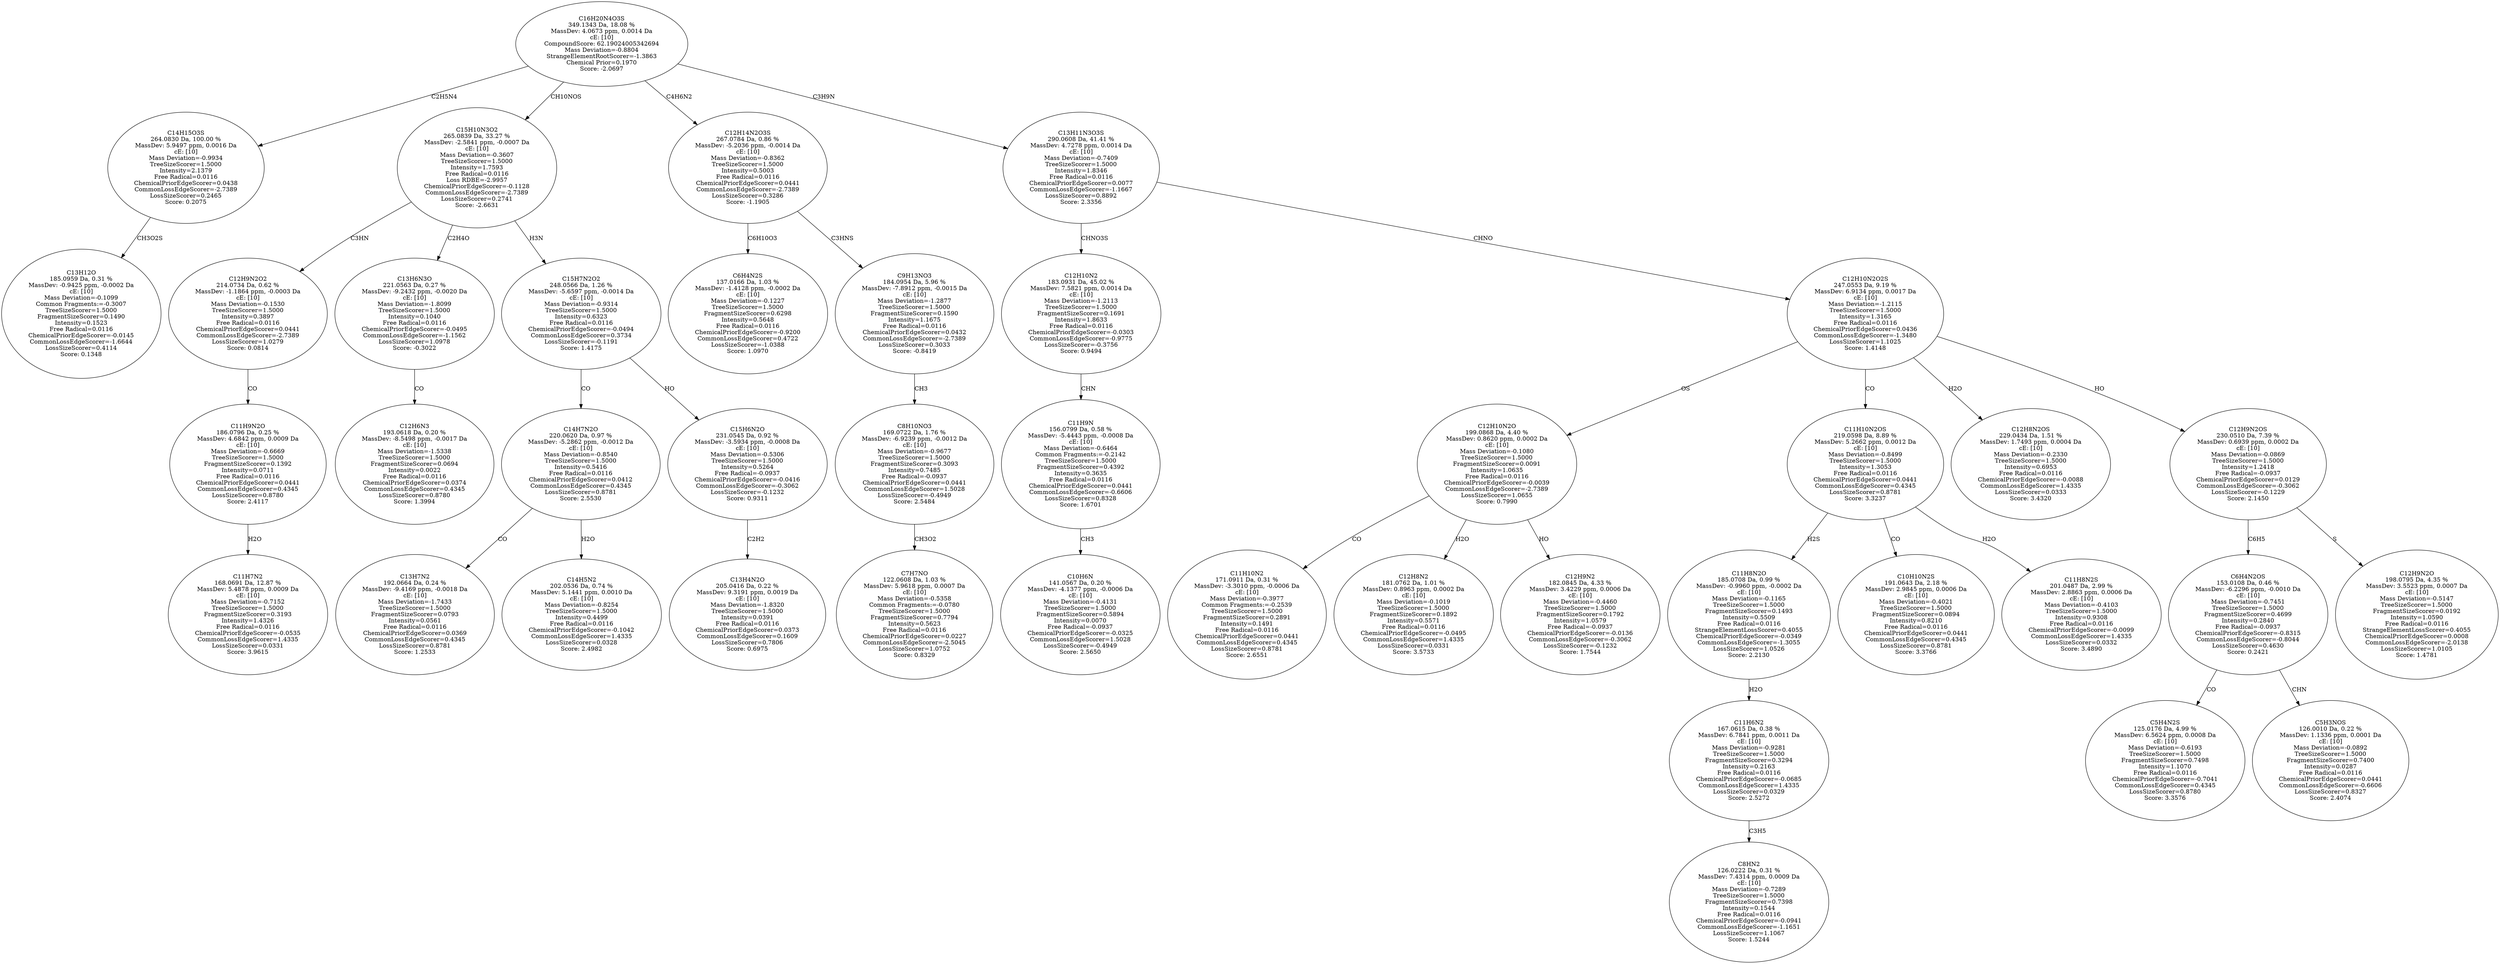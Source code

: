 strict digraph {
v1 [label="C13H12O\n185.0959 Da, 0.31 %\nMassDev: -0.9425 ppm, -0.0002 Da\ncE: [10]\nMass Deviation=-0.1099\nCommon Fragments:=-0.3007\nTreeSizeScorer=1.5000\nFragmentSizeScorer=0.1490\nIntensity=0.1523\nFree Radical=0.0116\nChemicalPriorEdgeScorer=-0.0145\nCommonLossEdgeScorer=-1.6644\nLossSizeScorer=0.4114\nScore: 0.1348"];
v2 [label="C14H15O3S\n264.0830 Da, 100.00 %\nMassDev: 5.9497 ppm, 0.0016 Da\ncE: [10]\nMass Deviation=-0.9934\nTreeSizeScorer=1.5000\nIntensity=2.1379\nFree Radical=0.0116\nChemicalPriorEdgeScorer=0.0438\nCommonLossEdgeScorer=-2.7389\nLossSizeScorer=0.2465\nScore: 0.2075"];
v3 [label="C11H7N2\n168.0691 Da, 12.87 %\nMassDev: 5.4878 ppm, 0.0009 Da\ncE: [10]\nMass Deviation=-0.7152\nTreeSizeScorer=1.5000\nFragmentSizeScorer=0.3193\nIntensity=1.4326\nFree Radical=0.0116\nChemicalPriorEdgeScorer=-0.0535\nCommonLossEdgeScorer=1.4335\nLossSizeScorer=0.0331\nScore: 3.9615"];
v4 [label="C11H9N2O\n186.0796 Da, 0.25 %\nMassDev: 4.6842 ppm, 0.0009 Da\ncE: [10]\nMass Deviation=-0.6669\nTreeSizeScorer=1.5000\nFragmentSizeScorer=0.1392\nIntensity=0.0711\nFree Radical=0.0116\nChemicalPriorEdgeScorer=0.0441\nCommonLossEdgeScorer=0.4345\nLossSizeScorer=0.8780\nScore: 2.4117"];
v5 [label="C12H9N2O2\n214.0734 Da, 0.62 %\nMassDev: -1.1864 ppm, -0.0003 Da\ncE: [10]\nMass Deviation=-0.1530\nTreeSizeScorer=1.5000\nIntensity=0.3897\nFree Radical=0.0116\nChemicalPriorEdgeScorer=0.0441\nCommonLossEdgeScorer=-2.7389\nLossSizeScorer=1.0279\nScore: 0.0814"];
v6 [label="C12H6N3\n193.0618 Da, 0.20 %\nMassDev: -8.5498 ppm, -0.0017 Da\ncE: [10]\nMass Deviation=-1.5338\nTreeSizeScorer=1.5000\nFragmentSizeScorer=0.0694\nIntensity=0.0022\nFree Radical=0.0116\nChemicalPriorEdgeScorer=0.0374\nCommonLossEdgeScorer=0.4345\nLossSizeScorer=0.8780\nScore: 1.3994"];
v7 [label="C13H6N3O\n221.0563 Da, 0.27 %\nMassDev: -9.2432 ppm, -0.0020 Da\ncE: [10]\nMass Deviation=-1.8099\nTreeSizeScorer=1.5000\nIntensity=0.1040\nFree Radical=0.0116\nChemicalPriorEdgeScorer=-0.0495\nCommonLossEdgeScorer=-1.1562\nLossSizeScorer=1.0978\nScore: -0.3022"];
v8 [label="C13H7N2\n192.0664 Da, 0.24 %\nMassDev: -9.4169 ppm, -0.0018 Da\ncE: [10]\nMass Deviation=-1.7433\nTreeSizeScorer=1.5000\nFragmentSizeScorer=0.0793\nIntensity=0.0561\nFree Radical=0.0116\nChemicalPriorEdgeScorer=0.0369\nCommonLossEdgeScorer=0.4345\nLossSizeScorer=0.8781\nScore: 1.2533"];
v9 [label="C14H5N2\n202.0536 Da, 0.74 %\nMassDev: 5.1441 ppm, 0.0010 Da\ncE: [10]\nMass Deviation=-0.8254\nTreeSizeScorer=1.5000\nIntensity=0.4499\nFree Radical=0.0116\nChemicalPriorEdgeScorer=-0.1042\nCommonLossEdgeScorer=1.4335\nLossSizeScorer=0.0328\nScore: 2.4982"];
v10 [label="C14H7N2O\n220.0620 Da, 0.97 %\nMassDev: -5.2862 ppm, -0.0012 Da\ncE: [10]\nMass Deviation=-0.8540\nTreeSizeScorer=1.5000\nIntensity=0.5416\nFree Radical=0.0116\nChemicalPriorEdgeScorer=0.0412\nCommonLossEdgeScorer=0.4345\nLossSizeScorer=0.8781\nScore: 2.5530"];
v11 [label="C13H4N2O\n205.0416 Da, 0.22 %\nMassDev: 9.3191 ppm, 0.0019 Da\ncE: [10]\nMass Deviation=-1.8320\nTreeSizeScorer=1.5000\nIntensity=0.0391\nFree Radical=0.0116\nChemicalPriorEdgeScorer=0.0373\nCommonLossEdgeScorer=0.1609\nLossSizeScorer=0.7806\nScore: 0.6975"];
v12 [label="C15H6N2O\n231.0545 Da, 0.92 %\nMassDev: -3.5934 ppm, -0.0008 Da\ncE: [10]\nMass Deviation=-0.5306\nTreeSizeScorer=1.5000\nIntensity=0.5264\nFree Radical=-0.0937\nChemicalPriorEdgeScorer=-0.0416\nCommonLossEdgeScorer=-0.3062\nLossSizeScorer=-0.1232\nScore: 0.9311"];
v13 [label="C15H7N2O2\n248.0566 Da, 1.26 %\nMassDev: -5.6597 ppm, -0.0014 Da\ncE: [10]\nMass Deviation=-0.9314\nTreeSizeScorer=1.5000\nIntensity=0.6323\nFree Radical=0.0116\nChemicalPriorEdgeScorer=-0.0494\nCommonLossEdgeScorer=0.3734\nLossSizeScorer=-0.1191\nScore: 1.4175"];
v14 [label="C15H10N3O2\n265.0839 Da, 33.27 %\nMassDev: -2.5841 ppm, -0.0007 Da\ncE: [10]\nMass Deviation=-0.3607\nTreeSizeScorer=1.5000\nIntensity=1.7593\nFree Radical=0.0116\nLoss RDBE=-2.9957\nChemicalPriorEdgeScorer=-0.1128\nCommonLossEdgeScorer=-2.7389\nLossSizeScorer=0.2741\nScore: -2.6631"];
v15 [label="C6H4N2S\n137.0166 Da, 1.03 %\nMassDev: -1.4128 ppm, -0.0002 Da\ncE: [10]\nMass Deviation=-0.1227\nTreeSizeScorer=1.5000\nFragmentSizeScorer=0.6298\nIntensity=0.5648\nFree Radical=0.0116\nChemicalPriorEdgeScorer=-0.9200\nCommonLossEdgeScorer=0.4722\nLossSizeScorer=-1.0388\nScore: 1.0970"];
v16 [label="C7H7NO\n122.0608 Da, 1.03 %\nMassDev: 5.9618 ppm, 0.0007 Da\ncE: [10]\nMass Deviation=-0.5358\nCommon Fragments:=-0.0780\nTreeSizeScorer=1.5000\nFragmentSizeScorer=0.7794\nIntensity=0.5623\nFree Radical=0.0116\nChemicalPriorEdgeScorer=0.0227\nCommonLossEdgeScorer=-2.5045\nLossSizeScorer=1.0752\nScore: 0.8329"];
v17 [label="C8H10NO3\n169.0722 Da, 1.76 %\nMassDev: -6.9239 ppm, -0.0012 Da\ncE: [10]\nMass Deviation=-0.9677\nTreeSizeScorer=1.5000\nFragmentSizeScorer=0.3093\nIntensity=0.7485\nFree Radical=-0.0937\nChemicalPriorEdgeScorer=0.0441\nCommonLossEdgeScorer=1.5028\nLossSizeScorer=-0.4949\nScore: 2.5484"];
v18 [label="C9H13NO3\n184.0954 Da, 5.96 %\nMassDev: -7.8912 ppm, -0.0015 Da\ncE: [10]\nMass Deviation=-1.2877\nTreeSizeScorer=1.5000\nFragmentSizeScorer=0.1590\nIntensity=1.1675\nFree Radical=0.0116\nChemicalPriorEdgeScorer=0.0432\nCommonLossEdgeScorer=-2.7389\nLossSizeScorer=0.3033\nScore: -0.8419"];
v19 [label="C12H14N2O3S\n267.0784 Da, 0.86 %\nMassDev: -5.2036 ppm, -0.0014 Da\ncE: [10]\nMass Deviation=-0.8362\nTreeSizeScorer=1.5000\nIntensity=0.5003\nFree Radical=0.0116\nChemicalPriorEdgeScorer=0.0441\nCommonLossEdgeScorer=-2.7389\nLossSizeScorer=0.3286\nScore: -1.1905"];
v20 [label="C10H6N\n141.0567 Da, 0.20 %\nMassDev: -4.1377 ppm, -0.0006 Da\ncE: [10]\nMass Deviation=-0.4131\nTreeSizeScorer=1.5000\nFragmentSizeScorer=0.5894\nIntensity=0.0070\nFree Radical=-0.0937\nChemicalPriorEdgeScorer=-0.0325\nCommonLossEdgeScorer=1.5028\nLossSizeScorer=-0.4949\nScore: 2.5650"];
v21 [label="C11H9N\n156.0799 Da, 0.58 %\nMassDev: -5.4443 ppm, -0.0008 Da\ncE: [10]\nMass Deviation=-0.6464\nCommon Fragments:=-0.2142\nTreeSizeScorer=1.5000\nFragmentSizeScorer=0.4392\nIntensity=0.3635\nFree Radical=0.0116\nChemicalPriorEdgeScorer=0.0441\nCommonLossEdgeScorer=-0.6606\nLossSizeScorer=0.8328\nScore: 1.6701"];
v22 [label="C12H10N2\n183.0931 Da, 45.02 %\nMassDev: 7.5821 ppm, 0.0014 Da\ncE: [10]\nMass Deviation=-1.2113\nTreeSizeScorer=1.5000\nFragmentSizeScorer=0.1691\nIntensity=1.8633\nFree Radical=0.0116\nChemicalPriorEdgeScorer=-0.0303\nCommonLossEdgeScorer=-0.9775\nLossSizeScorer=-0.3756\nScore: 0.9494"];
v23 [label="C11H10N2\n171.0911 Da, 0.31 %\nMassDev: -3.3010 ppm, -0.0006 Da\ncE: [10]\nMass Deviation=-0.3977\nCommon Fragments:=-0.2539\nTreeSizeScorer=1.5000\nFragmentSizeScorer=0.2891\nIntensity=0.1491\nFree Radical=0.0116\nChemicalPriorEdgeScorer=0.0441\nCommonLossEdgeScorer=0.4345\nLossSizeScorer=0.8781\nScore: 2.6551"];
v24 [label="C12H8N2\n181.0762 Da, 1.01 %\nMassDev: 0.8963 ppm, 0.0002 Da\ncE: [10]\nMass Deviation=-0.1019\nTreeSizeScorer=1.5000\nFragmentSizeScorer=0.1892\nIntensity=0.5571\nFree Radical=0.0116\nChemicalPriorEdgeScorer=-0.0495\nCommonLossEdgeScorer=1.4335\nLossSizeScorer=0.0331\nScore: 3.5733"];
v25 [label="C12H9N2\n182.0845 Da, 4.33 %\nMassDev: 3.4229 ppm, 0.0006 Da\ncE: [10]\nMass Deviation=-0.4460\nTreeSizeScorer=1.5000\nFragmentSizeScorer=0.1792\nIntensity=1.0579\nFree Radical=-0.0937\nChemicalPriorEdgeScorer=-0.0136\nCommonLossEdgeScorer=-0.3062\nLossSizeScorer=-0.1232\nScore: 1.7544"];
v26 [label="C12H10N2O\n199.0868 Da, 4.40 %\nMassDev: 0.8620 ppm, 0.0002 Da\ncE: [10]\nMass Deviation=-0.1080\nTreeSizeScorer=1.5000\nFragmentSizeScorer=0.0091\nIntensity=1.0635\nFree Radical=0.0116\nChemicalPriorEdgeScorer=-0.0039\nCommonLossEdgeScorer=-2.7389\nLossSizeScorer=1.0655\nScore: 0.7990"];
v27 [label="C8HN2\n126.0222 Da, 0.31 %\nMassDev: 7.4314 ppm, 0.0009 Da\ncE: [10]\nMass Deviation=-0.7289\nTreeSizeScorer=1.5000\nFragmentSizeScorer=0.7398\nIntensity=0.1544\nFree Radical=0.0116\nChemicalPriorEdgeScorer=-0.0941\nCommonLossEdgeScorer=-1.1651\nLossSizeScorer=1.1067\nScore: 1.5244"];
v28 [label="C11H6N2\n167.0615 Da, 0.38 %\nMassDev: 6.7841 ppm, 0.0011 Da\ncE: [10]\nMass Deviation=-0.9281\nTreeSizeScorer=1.5000\nFragmentSizeScorer=0.3294\nIntensity=0.2163\nFree Radical=0.0116\nChemicalPriorEdgeScorer=-0.0685\nCommonLossEdgeScorer=1.4335\nLossSizeScorer=0.0329\nScore: 2.5272"];
v29 [label="C11H8N2O\n185.0708 Da, 0.99 %\nMassDev: -0.9960 ppm, -0.0002 Da\ncE: [10]\nMass Deviation=-0.1165\nTreeSizeScorer=1.5000\nFragmentSizeScorer=0.1493\nIntensity=0.5509\nFree Radical=0.0116\nStrangeElementLossScorer=0.4055\nChemicalPriorEdgeScorer=-0.0349\nCommonLossEdgeScorer=-1.3055\nLossSizeScorer=1.0526\nScore: 2.2130"];
v30 [label="C10H10N2S\n191.0643 Da, 2.18 %\nMassDev: 2.9845 ppm, 0.0006 Da\ncE: [10]\nMass Deviation=-0.4021\nTreeSizeScorer=1.5000\nFragmentSizeScorer=0.0894\nIntensity=0.8210\nFree Radical=0.0116\nChemicalPriorEdgeScorer=0.0441\nCommonLossEdgeScorer=0.4345\nLossSizeScorer=0.8781\nScore: 3.3766"];
v31 [label="C11H8N2S\n201.0487 Da, 2.99 %\nMassDev: 2.8863 ppm, 0.0006 Da\ncE: [10]\nMass Deviation=-0.4103\nTreeSizeScorer=1.5000\nIntensity=0.9308\nFree Radical=0.0116\nChemicalPriorEdgeScorer=-0.0099\nCommonLossEdgeScorer=1.4335\nLossSizeScorer=0.0332\nScore: 3.4890"];
v32 [label="C11H10N2OS\n219.0598 Da, 8.89 %\nMassDev: 5.2662 ppm, 0.0012 Da\ncE: [10]\nMass Deviation=-0.8499\nTreeSizeScorer=1.5000\nIntensity=1.3053\nFree Radical=0.0116\nChemicalPriorEdgeScorer=0.0441\nCommonLossEdgeScorer=0.4345\nLossSizeScorer=0.8781\nScore: 3.3237"];
v33 [label="C12H8N2OS\n229.0434 Da, 1.51 %\nMassDev: 1.7493 ppm, 0.0004 Da\ncE: [10]\nMass Deviation=-0.2330\nTreeSizeScorer=1.5000\nIntensity=0.6953\nFree Radical=0.0116\nChemicalPriorEdgeScorer=-0.0088\nCommonLossEdgeScorer=1.4335\nLossSizeScorer=0.0333\nScore: 3.4320"];
v34 [label="C5H4N2S\n125.0176 Da, 4.99 %\nMassDev: 6.5624 ppm, 0.0008 Da\ncE: [10]\nMass Deviation=-0.6193\nTreeSizeScorer=1.5000\nFragmentSizeScorer=0.7498\nIntensity=1.1070\nFree Radical=0.0116\nChemicalPriorEdgeScorer=-0.7041\nCommonLossEdgeScorer=0.4345\nLossSizeScorer=0.8780\nScore: 3.3576"];
v35 [label="C5H3NOS\n126.0010 Da, 0.22 %\nMassDev: 1.1336 ppm, 0.0001 Da\ncE: [10]\nMass Deviation=-0.0892\nTreeSizeScorer=1.5000\nFragmentSizeScorer=0.7400\nIntensity=0.0287\nFree Radical=0.0116\nChemicalPriorEdgeScorer=0.0441\nCommonLossEdgeScorer=-0.6606\nLossSizeScorer=0.8327\nScore: 2.4074"];
v36 [label="C6H4N2OS\n153.0108 Da, 0.46 %\nMassDev: -6.2296 ppm, -0.0010 Da\ncE: [10]\nMass Deviation=-0.7451\nTreeSizeScorer=1.5000\nFragmentSizeScorer=0.4699\nIntensity=0.2840\nFree Radical=-0.0937\nChemicalPriorEdgeScorer=-0.8315\nCommonLossEdgeScorer=-0.8044\nLossSizeScorer=0.4630\nScore: 0.2421"];
v37 [label="C12H9N2O\n198.0795 Da, 4.35 %\nMassDev: 3.5523 ppm, 0.0007 Da\ncE: [10]\nMass Deviation=-0.5147\nTreeSizeScorer=1.5000\nFragmentSizeScorer=0.0192\nIntensity=1.0590\nFree Radical=0.0116\nStrangeElementLossScorer=0.4055\nChemicalPriorEdgeScorer=0.0008\nCommonLossEdgeScorer=-2.0138\nLossSizeScorer=1.0105\nScore: 1.4781"];
v38 [label="C12H9N2OS\n230.0510 Da, 7.39 %\nMassDev: 0.6939 ppm, 0.0002 Da\ncE: [10]\nMass Deviation=-0.0869\nTreeSizeScorer=1.5000\nIntensity=1.2418\nFree Radical=-0.0937\nChemicalPriorEdgeScorer=0.0129\nCommonLossEdgeScorer=-0.3062\nLossSizeScorer=-0.1229\nScore: 2.1450"];
v39 [label="C12H10N2O2S\n247.0553 Da, 9.19 %\nMassDev: 6.9134 ppm, 0.0017 Da\ncE: [10]\nMass Deviation=-1.2115\nTreeSizeScorer=1.5000\nIntensity=1.3165\nFree Radical=0.0116\nChemicalPriorEdgeScorer=0.0436\nCommonLossEdgeScorer=-1.3480\nLossSizeScorer=1.1025\nScore: 1.4148"];
v40 [label="C13H11N3O3S\n290.0608 Da, 41.41 %\nMassDev: 4.7278 ppm, 0.0014 Da\ncE: [10]\nMass Deviation=-0.7409\nTreeSizeScorer=1.5000\nIntensity=1.8346\nFree Radical=0.0116\nChemicalPriorEdgeScorer=0.0077\nCommonLossEdgeScorer=-1.1667\nLossSizeScorer=0.8892\nScore: 2.3356"];
v41 [label="C16H20N4O3S\n349.1343 Da, 18.08 %\nMassDev: 4.0673 ppm, 0.0014 Da\ncE: [10]\nCompoundScore: 62.19024005342694\nMass Deviation=-0.8804\nStrangeElementRootScorer=-1.3863\nChemical Prior=0.1970\nScore: -2.0697"];
v2 -> v1 [label="CH3O2S"];
v41 -> v2 [label="C2H5N4"];
v4 -> v3 [label="H2O"];
v5 -> v4 [label="CO"];
v14 -> v5 [label="C3HN"];
v7 -> v6 [label="CO"];
v14 -> v7 [label="C2H4O"];
v10 -> v8 [label="CO"];
v10 -> v9 [label="H2O"];
v13 -> v10 [label="CO"];
v12 -> v11 [label="C2H2"];
v13 -> v12 [label="HO"];
v14 -> v13 [label="H3N"];
v41 -> v14 [label="CH10NOS"];
v19 -> v15 [label="C6H10O3"];
v17 -> v16 [label="CH3O2"];
v18 -> v17 [label="CH3"];
v19 -> v18 [label="C3HNS"];
v41 -> v19 [label="C4H6N2"];
v21 -> v20 [label="CH3"];
v22 -> v21 [label="CHN"];
v40 -> v22 [label="CHNO3S"];
v26 -> v23 [label="CO"];
v26 -> v24 [label="H2O"];
v26 -> v25 [label="HO"];
v39 -> v26 [label="OS"];
v28 -> v27 [label="C3H5"];
v29 -> v28 [label="H2O"];
v32 -> v29 [label="H2S"];
v32 -> v30 [label="CO"];
v32 -> v31 [label="H2O"];
v39 -> v32 [label="CO"];
v39 -> v33 [label="H2O"];
v36 -> v34 [label="CO"];
v36 -> v35 [label="CHN"];
v38 -> v36 [label="C6H5"];
v38 -> v37 [label="S"];
v39 -> v38 [label="HO"];
v40 -> v39 [label="CHNO"];
v41 -> v40 [label="C3H9N"];
}
